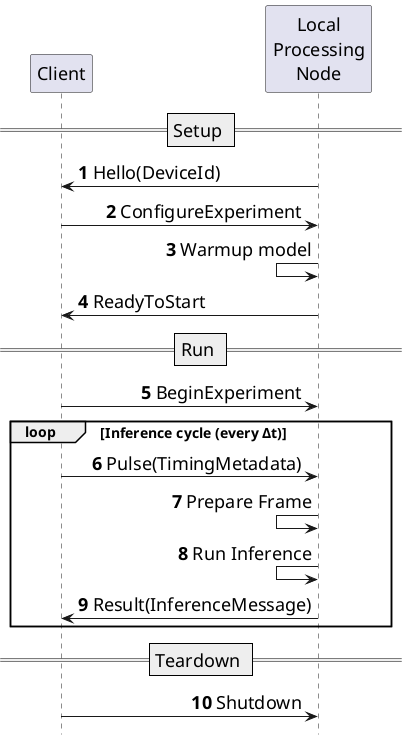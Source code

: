 @startuml
hide footbox

skinparam defaultFontSize 14
skinparam sequence {
  GroupHeaderFontSize 14
  ParticipantPadding 10
  BoxPadding 5
  WrapMessageWidth 150
  MaxMessageSize 150
}
skinparam participant {
  FontSize 18
}
skinparam arrow {
  FontSize 18
}
skinparam SequenceDividerFontSize 18
skinparam SequenceDividerFontStyle normal
skinparam SequenceDividerBorderThickness 1
skinparam sequenceMessageAlign reverseDirection

autonumber 1

participant C as "Client"
participant LPN as "Local\nProcessing\nNode"

== Setup ==
LPN -> C: Hello(DeviceId)
C -> LPN: ConfigureExperiment
LPN <- LPN: Warmup model
LPN -> C: ReadyToStart

== Run ==
C -> LPN: BeginExperiment

loop Inference cycle (every Δt)
  C -> LPN: Pulse(TimingMetadata)
  LPN <- LPN: Prepare Frame
  LPN <- LPN: Run Inference
  LPN -> C: Result(InferenceMessage)
end

== Teardown ==
C -> LPN: Shutdown
@enduml
